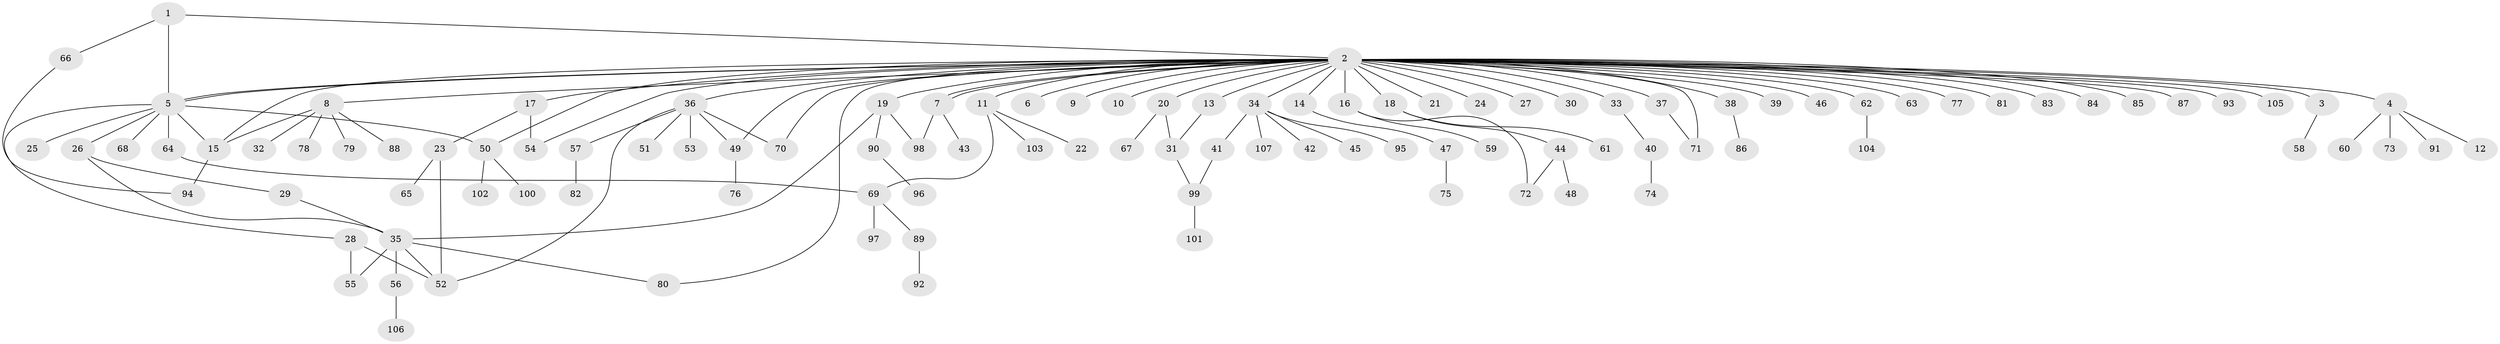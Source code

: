 // coarse degree distribution, {3: 0.0875, 45: 0.0125, 1: 0.5875, 4: 0.075, 11: 0.0125, 5: 0.0125, 2: 0.175, 6: 0.025, 9: 0.0125}
// Generated by graph-tools (version 1.1) at 2025/41/03/06/25 10:41:49]
// undirected, 107 vertices, 129 edges
graph export_dot {
graph [start="1"]
  node [color=gray90,style=filled];
  1;
  2;
  3;
  4;
  5;
  6;
  7;
  8;
  9;
  10;
  11;
  12;
  13;
  14;
  15;
  16;
  17;
  18;
  19;
  20;
  21;
  22;
  23;
  24;
  25;
  26;
  27;
  28;
  29;
  30;
  31;
  32;
  33;
  34;
  35;
  36;
  37;
  38;
  39;
  40;
  41;
  42;
  43;
  44;
  45;
  46;
  47;
  48;
  49;
  50;
  51;
  52;
  53;
  54;
  55;
  56;
  57;
  58;
  59;
  60;
  61;
  62;
  63;
  64;
  65;
  66;
  67;
  68;
  69;
  70;
  71;
  72;
  73;
  74;
  75;
  76;
  77;
  78;
  79;
  80;
  81;
  82;
  83;
  84;
  85;
  86;
  87;
  88;
  89;
  90;
  91;
  92;
  93;
  94;
  95;
  96;
  97;
  98;
  99;
  100;
  101;
  102;
  103;
  104;
  105;
  106;
  107;
  1 -- 2;
  1 -- 5;
  1 -- 66;
  2 -- 3;
  2 -- 4;
  2 -- 5;
  2 -- 5;
  2 -- 6;
  2 -- 7;
  2 -- 7;
  2 -- 8;
  2 -- 9;
  2 -- 10;
  2 -- 11;
  2 -- 13;
  2 -- 14;
  2 -- 15;
  2 -- 16;
  2 -- 17;
  2 -- 18;
  2 -- 19;
  2 -- 20;
  2 -- 21;
  2 -- 24;
  2 -- 27;
  2 -- 30;
  2 -- 33;
  2 -- 34;
  2 -- 36;
  2 -- 37;
  2 -- 38;
  2 -- 39;
  2 -- 46;
  2 -- 49;
  2 -- 50;
  2 -- 54;
  2 -- 62;
  2 -- 63;
  2 -- 70;
  2 -- 71;
  2 -- 77;
  2 -- 80;
  2 -- 81;
  2 -- 83;
  2 -- 84;
  2 -- 85;
  2 -- 87;
  2 -- 93;
  2 -- 105;
  3 -- 58;
  4 -- 12;
  4 -- 60;
  4 -- 73;
  4 -- 91;
  5 -- 15;
  5 -- 25;
  5 -- 26;
  5 -- 28;
  5 -- 50;
  5 -- 64;
  5 -- 68;
  7 -- 43;
  7 -- 98;
  8 -- 15;
  8 -- 32;
  8 -- 78;
  8 -- 79;
  8 -- 88;
  11 -- 22;
  11 -- 69;
  11 -- 103;
  13 -- 31;
  14 -- 47;
  15 -- 94;
  16 -- 59;
  16 -- 72;
  17 -- 23;
  17 -- 54;
  18 -- 44;
  18 -- 61;
  19 -- 35;
  19 -- 90;
  19 -- 98;
  20 -- 31;
  20 -- 67;
  23 -- 52;
  23 -- 65;
  26 -- 29;
  26 -- 35;
  28 -- 52;
  28 -- 55;
  29 -- 35;
  31 -- 99;
  33 -- 40;
  34 -- 41;
  34 -- 42;
  34 -- 45;
  34 -- 95;
  34 -- 107;
  35 -- 52;
  35 -- 55;
  35 -- 56;
  35 -- 80;
  36 -- 49;
  36 -- 51;
  36 -- 52;
  36 -- 53;
  36 -- 57;
  36 -- 70;
  37 -- 71;
  38 -- 86;
  40 -- 74;
  41 -- 99;
  44 -- 48;
  44 -- 72;
  47 -- 75;
  49 -- 76;
  50 -- 100;
  50 -- 102;
  56 -- 106;
  57 -- 82;
  62 -- 104;
  64 -- 69;
  66 -- 94;
  69 -- 89;
  69 -- 97;
  89 -- 92;
  90 -- 96;
  99 -- 101;
}
